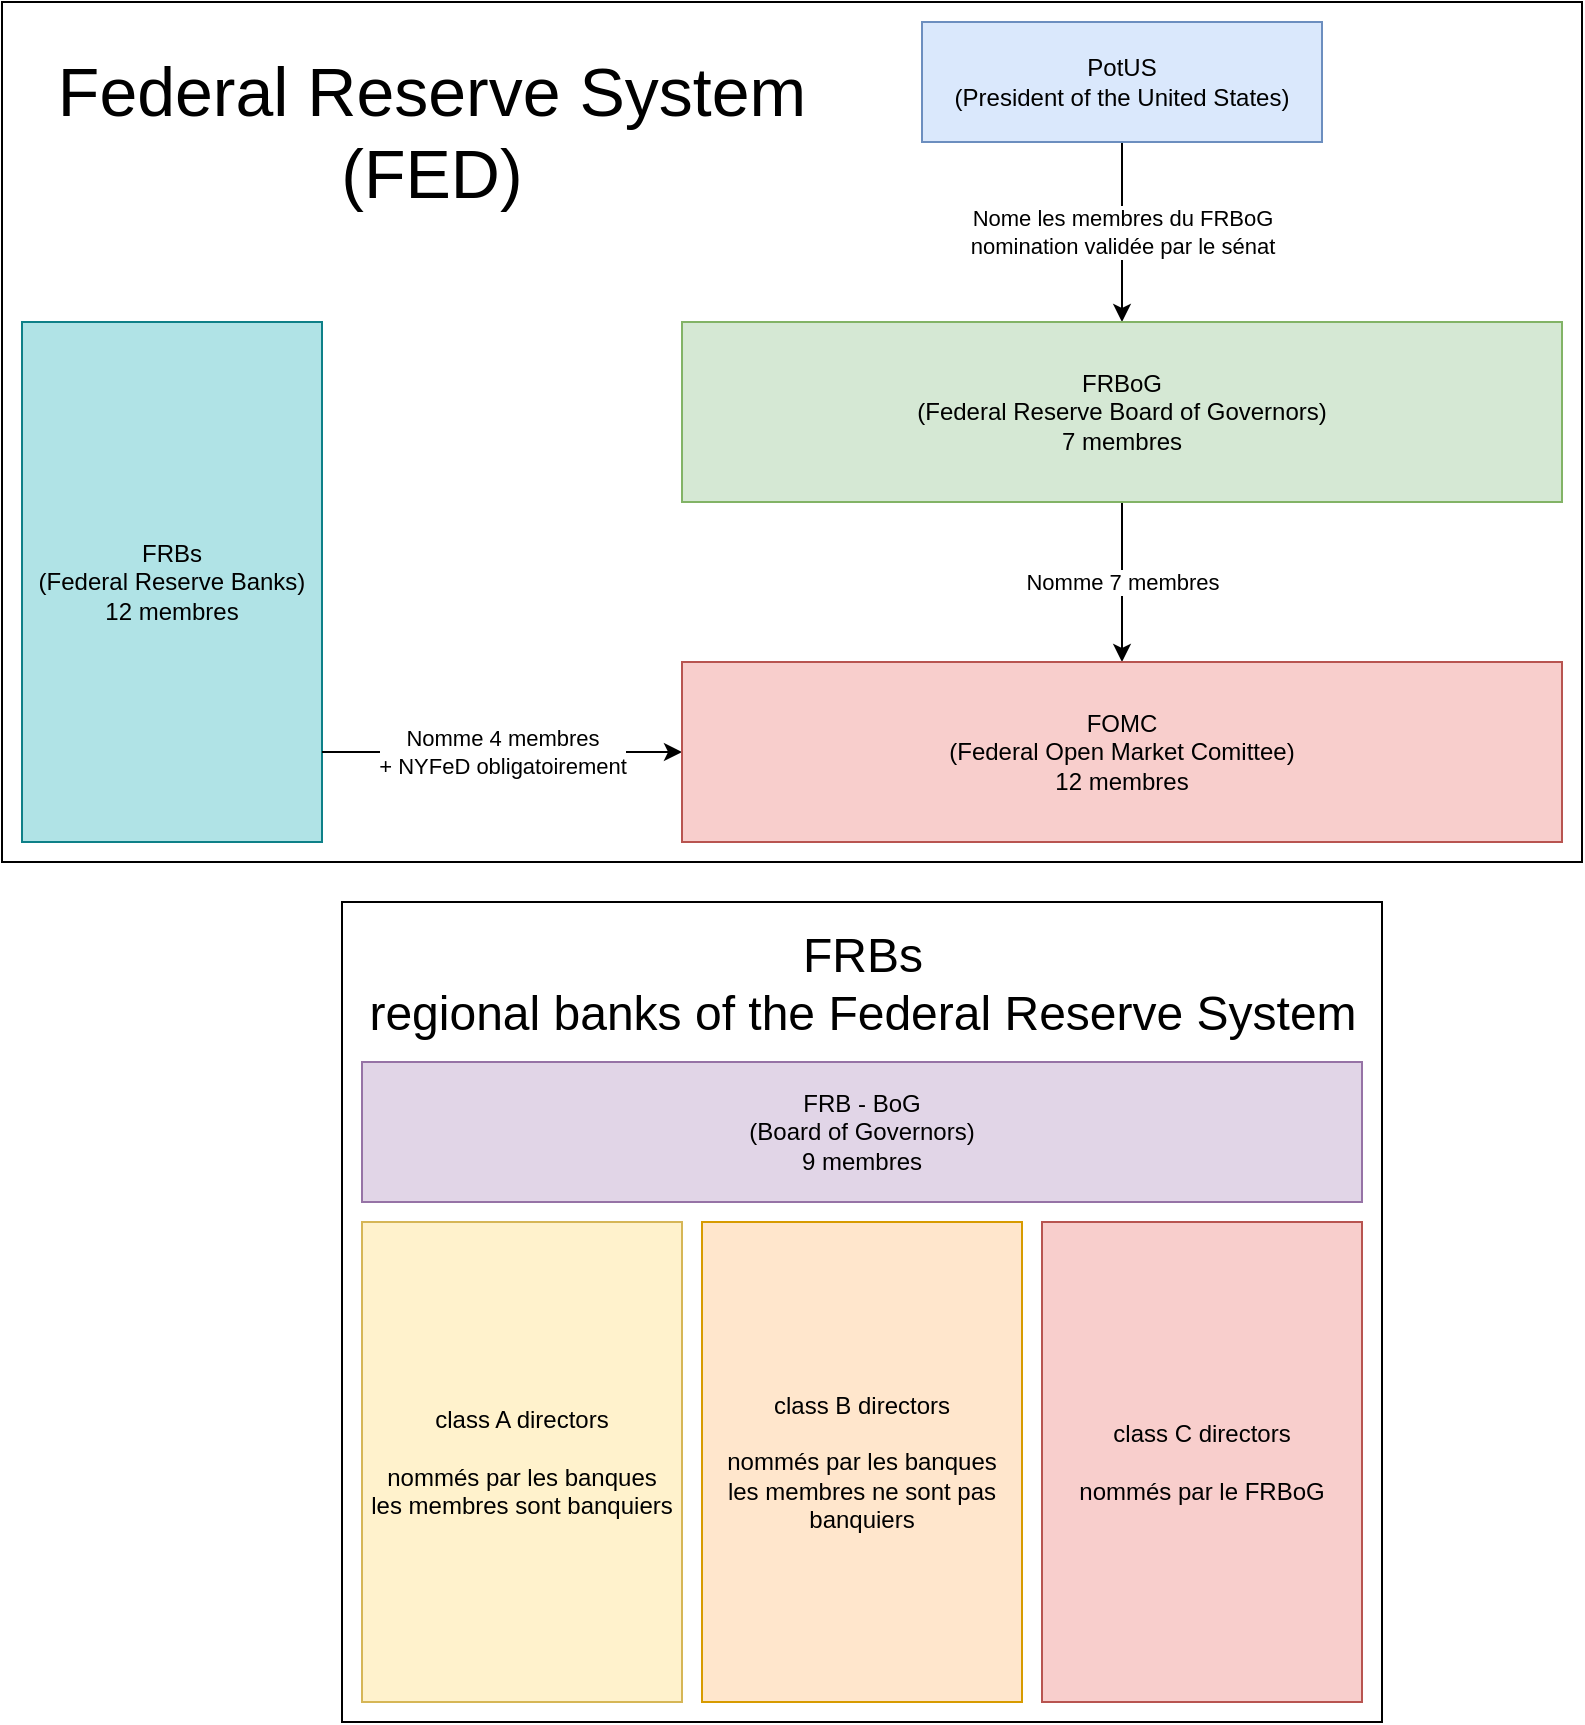 <mxfile version="12.1.9" type="github" pages="1"><diagram id="9pdyD2Oyel4eymqsF20k" name="Page-1"><mxGraphModel dx="1422" dy="769" grid="1" gridSize="10" guides="1" tooltips="1" connect="1" arrows="1" fold="1" page="1" pageScale="1" pageWidth="827" pageHeight="1169" math="0" shadow="0"><root><mxCell id="0"/><mxCell id="1" parent="0"/><mxCell id="65k3x3zuta5IXdkDI2n7-28" value="" style="rounded=0;whiteSpace=wrap;html=1;fontSize=24;align=center;" vertex="1" parent="1"><mxGeometry x="170" y="480" width="520" height="410" as="geometry"/></mxCell><mxCell id="65k3x3zuta5IXdkDI2n7-17" value="" style="rounded=0;whiteSpace=wrap;html=1;fontSize=34;" vertex="1" parent="1"><mxGeometry y="30" width="790" height="430" as="geometry"/></mxCell><mxCell id="65k3x3zuta5IXdkDI2n7-3" value="&lt;div&gt;Nome les membres du FRBoG&lt;/div&gt;&lt;div&gt;nomination validée par le sénat&lt;/div&gt;" style="edgeStyle=orthogonalEdgeStyle;rounded=0;orthogonalLoop=1;jettySize=auto;html=1;exitX=0.5;exitY=1;exitDx=0;exitDy=0;entryX=0.5;entryY=0;entryDx=0;entryDy=0;" edge="1" parent="1" source="65k3x3zuta5IXdkDI2n7-1" target="65k3x3zuta5IXdkDI2n7-2"><mxGeometry relative="1" as="geometry"/></mxCell><mxCell id="65k3x3zuta5IXdkDI2n7-1" value="&lt;div&gt;PotUS&lt;/div&gt;&lt;div&gt;(President of the United States)&lt;br&gt;&lt;/div&gt;" style="rounded=0;whiteSpace=wrap;html=1;fillColor=#dae8fc;strokeColor=#6c8ebf;" vertex="1" parent="1"><mxGeometry x="460" y="40" width="200" height="60" as="geometry"/></mxCell><mxCell id="65k3x3zuta5IXdkDI2n7-12" value="Nomme 7 membres" style="edgeStyle=orthogonalEdgeStyle;rounded=0;orthogonalLoop=1;jettySize=auto;html=1;exitX=0.5;exitY=1;exitDx=0;exitDy=0;entryX=0.5;entryY=0;entryDx=0;entryDy=0;startArrow=none;startFill=0;" edge="1" parent="1" source="65k3x3zuta5IXdkDI2n7-2" target="65k3x3zuta5IXdkDI2n7-5"><mxGeometry relative="1" as="geometry"/></mxCell><mxCell id="65k3x3zuta5IXdkDI2n7-2" value="&lt;div&gt;FRBoG&lt;br&gt;&lt;/div&gt;&lt;div&gt;(Federal Reserve Board of Governors)&lt;/div&gt;&lt;div&gt;7 membres&lt;/div&gt;" style="rounded=0;whiteSpace=wrap;html=1;fillColor=#d5e8d4;strokeColor=#82b366;" vertex="1" parent="1"><mxGeometry x="340" y="190" width="440" height="90" as="geometry"/></mxCell><mxCell id="65k3x3zuta5IXdkDI2n7-4" value="&lt;div&gt;FRBs&lt;/div&gt;&lt;div&gt;(Federal Reserve Banks)&lt;br&gt;&lt;/div&gt;12 membres" style="rounded=0;whiteSpace=wrap;html=1;fillColor=#b0e3e6;strokeColor=#0e8088;" vertex="1" parent="1"><mxGeometry x="10" y="190" width="150" height="260" as="geometry"/></mxCell><mxCell id="65k3x3zuta5IXdkDI2n7-14" value="&lt;div&gt;Nomme 4 membres&lt;/div&gt;+ NYFeD obligatoirement" style="edgeStyle=orthogonalEdgeStyle;rounded=0;orthogonalLoop=1;jettySize=auto;html=1;exitX=0;exitY=0.5;exitDx=0;exitDy=0;entryX=1;entryY=0.827;entryDx=0;entryDy=0;entryPerimeter=0;startArrow=classic;startFill=1;endArrow=none;endFill=0;" edge="1" parent="1" source="65k3x3zuta5IXdkDI2n7-5" target="65k3x3zuta5IXdkDI2n7-4"><mxGeometry relative="1" as="geometry"/></mxCell><mxCell id="65k3x3zuta5IXdkDI2n7-5" value="&lt;div&gt;FOMC&lt;/div&gt;&lt;div&gt;(Federal Open Market Comittee)&lt;/div&gt;12 membres" style="rounded=0;whiteSpace=wrap;html=1;fillColor=#f8cecc;strokeColor=#b85450;" vertex="1" parent="1"><mxGeometry x="340" y="360" width="440" height="90" as="geometry"/></mxCell><mxCell id="65k3x3zuta5IXdkDI2n7-16" value="&lt;div style=&quot;font-size: 34px;&quot;&gt;Federal Reserve System&lt;/div&gt;&lt;div style=&quot;font-size: 34px;&quot;&gt;(FED)&lt;br style=&quot;font-size: 34px;&quot;&gt;&lt;/div&gt;" style="rounded=0;whiteSpace=wrap;html=1;strokeColor=none;fontSize=34;" vertex="1" parent="1"><mxGeometry x="10" y="40" width="410" height="110" as="geometry"/></mxCell><mxCell id="65k3x3zuta5IXdkDI2n7-20" value="&lt;div&gt;FRB - BoG&lt;/div&gt;&lt;div&gt;(Board of Governors)&lt;/div&gt;&lt;div&gt;9 membres&lt;/div&gt;" style="rounded=0;whiteSpace=wrap;html=1;fontSize=12;fillColor=#e1d5e7;strokeColor=#9673a6;" vertex="1" parent="1"><mxGeometry x="180" y="560" width="500" height="70" as="geometry"/></mxCell><mxCell id="65k3x3zuta5IXdkDI2n7-21" value="&lt;div&gt;class A directors&lt;/div&gt;&lt;div&gt;&lt;br&gt;&lt;/div&gt;&lt;div&gt;nommés par les banques&lt;/div&gt;&lt;div&gt;les membres sont banquiers&lt;br&gt;&lt;/div&gt;" style="rounded=0;whiteSpace=wrap;html=1;fontSize=12;fillColor=#fff2cc;strokeColor=#d6b656;" vertex="1" parent="1"><mxGeometry x="180" y="640" width="160" height="240" as="geometry"/></mxCell><mxCell id="65k3x3zuta5IXdkDI2n7-24" value="&lt;div&gt;class B directors&lt;/div&gt;&lt;div&gt;&lt;br&gt;&lt;/div&gt;&lt;div&gt;nommés par les banques&lt;/div&gt;&lt;div&gt;les membres ne sont pas banquiers&lt;br&gt;&lt;/div&gt;" style="rounded=0;whiteSpace=wrap;html=1;fontSize=12;fillColor=#ffe6cc;strokeColor=#d79b00;" vertex="1" parent="1"><mxGeometry x="350" y="640" width="160" height="240" as="geometry"/></mxCell><mxCell id="65k3x3zuta5IXdkDI2n7-25" value="&lt;div&gt;class C directors&lt;/div&gt;&lt;div&gt;&lt;br&gt;&lt;/div&gt;nommés par le FRBoG" style="rounded=0;whiteSpace=wrap;html=1;fontSize=12;fillColor=#f8cecc;strokeColor=#b85450;" vertex="1" parent="1"><mxGeometry x="520" y="640" width="160" height="240" as="geometry"/></mxCell><mxCell id="65k3x3zuta5IXdkDI2n7-27" value="FRBs&lt;br style=&quot;font-size: 24px;&quot;&gt;&lt;div style=&quot;font-size: 24px;&quot;&gt;regional banks of the Federal Reserve System&lt;/div&gt;" style="text;html=1;resizable=0;points=[];autosize=1;align=center;verticalAlign=top;spacingTop=-4;fontSize=24;" vertex="1" parent="1"><mxGeometry x="295" y="490" width="270" height="30" as="geometry"/></mxCell></root></mxGraphModel></diagram></mxfile>
